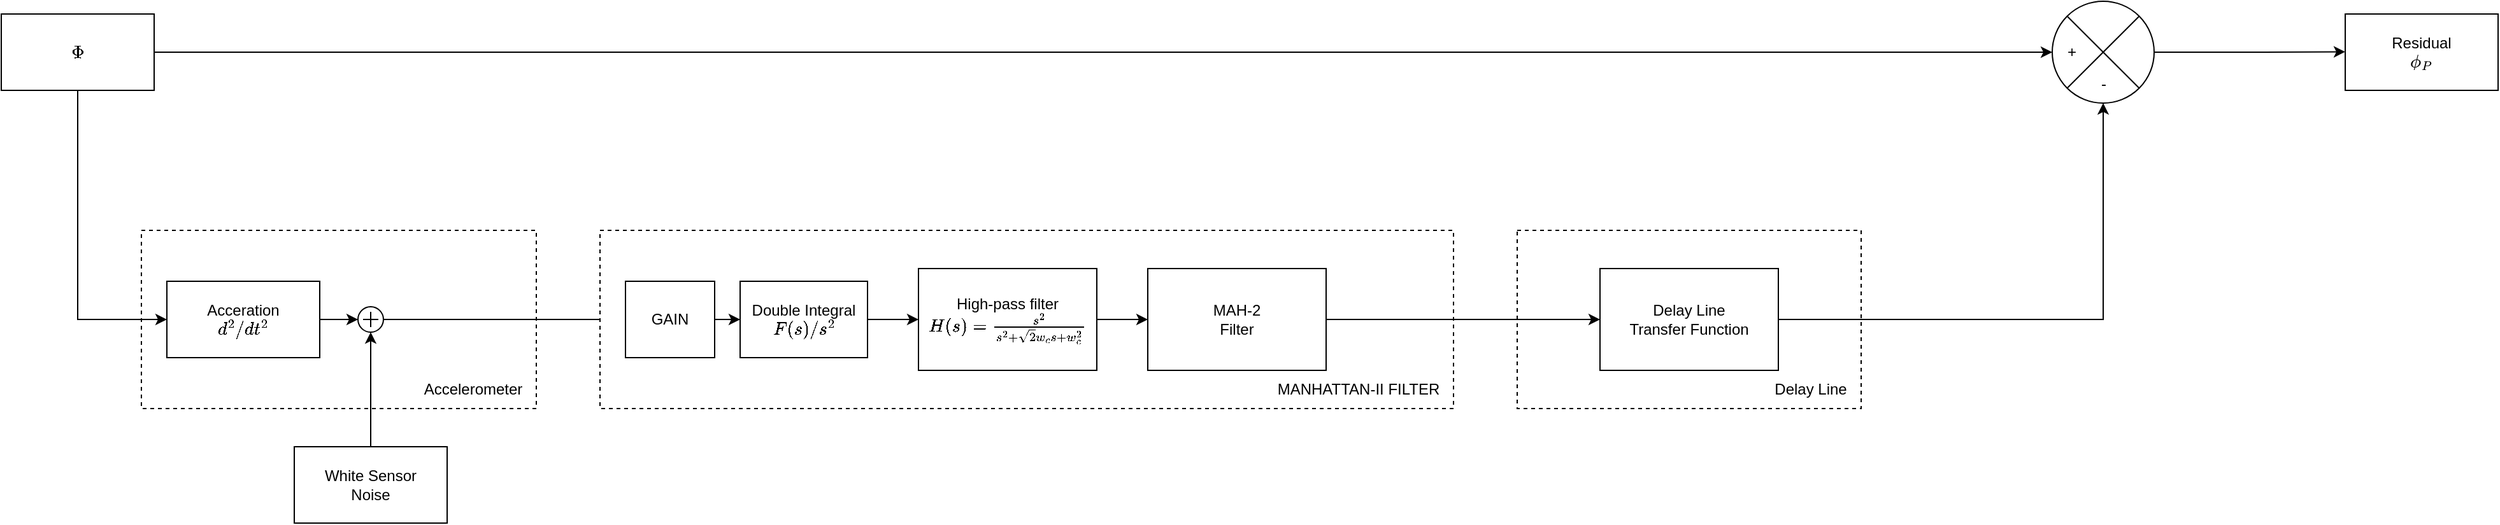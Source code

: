 <mxfile version="27.1.6">
  <diagram name="Page-1" id="bDS9Y6P-C2L98GLE8BEm">
    <mxGraphModel dx="2431" dy="1367" grid="1" gridSize="10" guides="1" tooltips="1" connect="1" arrows="1" fold="1" page="1" pageScale="1" pageWidth="850" pageHeight="1100" math="1" shadow="0">
      <root>
        <mxCell id="0" />
        <mxCell id="1" parent="0" />
        <mxCell id="JT1Ut7bAEaXKmV4Mu-lT-36" value="" style="rounded=0;whiteSpace=wrap;html=1;dashed=1;" vertex="1" parent="1">
          <mxGeometry x="1230" y="340" width="270" height="140" as="geometry" />
        </mxCell>
        <mxCell id="JT1Ut7bAEaXKmV4Mu-lT-1" value="" style="endArrow=classic;html=1;rounded=0;entryX=0;entryY=0.5;entryDx=0;entryDy=0;" edge="1" parent="1" target="JT1Ut7bAEaXKmV4Mu-lT-3">
          <mxGeometry width="50" height="50" relative="1" as="geometry">
            <mxPoint x="120" y="200" as="sourcePoint" />
            <mxPoint x="500" y="200" as="targetPoint" />
          </mxGeometry>
        </mxCell>
        <mxCell id="JT1Ut7bAEaXKmV4Mu-lT-2" value="\(\Phi\)" style="rounded=0;whiteSpace=wrap;html=1;" vertex="1" parent="1">
          <mxGeometry x="40" y="170" width="120" height="60" as="geometry" />
        </mxCell>
        <mxCell id="JT1Ut7bAEaXKmV4Mu-lT-42" style="edgeStyle=orthogonalEdgeStyle;rounded=0;orthogonalLoop=1;jettySize=auto;html=1;exitX=1;exitY=0.5;exitDx=0;exitDy=0;" edge="1" parent="1" source="JT1Ut7bAEaXKmV4Mu-lT-3">
          <mxGeometry relative="1" as="geometry">
            <mxPoint x="1880" y="199.706" as="targetPoint" />
          </mxGeometry>
        </mxCell>
        <mxCell id="JT1Ut7bAEaXKmV4Mu-lT-3" value="" style="shape=sumEllipse;perimeter=ellipsePerimeter;whiteSpace=wrap;html=1;backgroundOutline=1;" vertex="1" parent="1">
          <mxGeometry x="1650" y="160" width="80" height="80" as="geometry" />
        </mxCell>
        <mxCell id="JT1Ut7bAEaXKmV4Mu-lT-4" value="+" style="text;html=1;align=center;verticalAlign=middle;resizable=0;points=[];autosize=1;strokeColor=none;fillColor=none;" vertex="1" parent="1">
          <mxGeometry x="1650" y="185" width="30" height="30" as="geometry" />
        </mxCell>
        <mxCell id="JT1Ut7bAEaXKmV4Mu-lT-7" value="-" style="text;html=1;align=center;verticalAlign=middle;resizable=0;points=[];autosize=1;strokeColor=none;fillColor=none;" vertex="1" parent="1">
          <mxGeometry x="1675" y="210" width="30" height="30" as="geometry" />
        </mxCell>
        <mxCell id="JT1Ut7bAEaXKmV4Mu-lT-10" value="" style="group" vertex="1" connectable="0" parent="1">
          <mxGeometry x="150" y="340" width="310" height="140" as="geometry" />
        </mxCell>
        <mxCell id="JT1Ut7bAEaXKmV4Mu-lT-8" value="" style="rounded=0;whiteSpace=wrap;html=1;dashed=1;" vertex="1" parent="JT1Ut7bAEaXKmV4Mu-lT-10">
          <mxGeometry width="310" height="140" as="geometry" />
        </mxCell>
        <mxCell id="JT1Ut7bAEaXKmV4Mu-lT-9" value="Accelerometer" style="text;html=1;align=center;verticalAlign=middle;resizable=0;points=[];autosize=1;strokeColor=none;fillColor=none;" vertex="1" parent="JT1Ut7bAEaXKmV4Mu-lT-10">
          <mxGeometry x="210" y="110" width="100" height="30" as="geometry" />
        </mxCell>
        <mxCell id="JT1Ut7bAEaXKmV4Mu-lT-11" value="&lt;div&gt;Acceration&lt;/div&gt;&lt;div&gt;\(d^2/dt^2\)&lt;/div&gt;" style="rounded=0;whiteSpace=wrap;html=1;" vertex="1" parent="JT1Ut7bAEaXKmV4Mu-lT-10">
          <mxGeometry x="20" y="40" width="120" height="60" as="geometry" />
        </mxCell>
        <mxCell id="JT1Ut7bAEaXKmV4Mu-lT-13" value="" style="verticalLabelPosition=bottom;shadow=0;dashed=0;align=center;html=1;verticalAlign=top;shape=mxgraph.electrical.abstract.summation_point;" vertex="1" parent="JT1Ut7bAEaXKmV4Mu-lT-10">
          <mxGeometry x="170" y="60" width="20" height="20" as="geometry" />
        </mxCell>
        <mxCell id="JT1Ut7bAEaXKmV4Mu-lT-15" style="edgeStyle=orthogonalEdgeStyle;rounded=0;orthogonalLoop=1;jettySize=auto;html=1;exitX=1;exitY=0.5;exitDx=0;exitDy=0;entryX=0;entryY=0.5;entryDx=0;entryDy=0;entryPerimeter=0;" edge="1" parent="JT1Ut7bAEaXKmV4Mu-lT-10" source="JT1Ut7bAEaXKmV4Mu-lT-11" target="JT1Ut7bAEaXKmV4Mu-lT-13">
          <mxGeometry relative="1" as="geometry" />
        </mxCell>
        <mxCell id="JT1Ut7bAEaXKmV4Mu-lT-14" style="edgeStyle=orthogonalEdgeStyle;rounded=0;orthogonalLoop=1;jettySize=auto;html=1;exitX=0.5;exitY=1;exitDx=0;exitDy=0;entryX=0;entryY=0.5;entryDx=0;entryDy=0;" edge="1" parent="1" source="JT1Ut7bAEaXKmV4Mu-lT-2" target="JT1Ut7bAEaXKmV4Mu-lT-11">
          <mxGeometry relative="1" as="geometry" />
        </mxCell>
        <mxCell id="JT1Ut7bAEaXKmV4Mu-lT-16" value="" style="endArrow=classic;html=1;rounded=0;entryX=0.5;entryY=1;entryDx=0;entryDy=0;entryPerimeter=0;exitX=0.5;exitY=0;exitDx=0;exitDy=0;" edge="1" parent="1" source="JT1Ut7bAEaXKmV4Mu-lT-17" target="JT1Ut7bAEaXKmV4Mu-lT-13">
          <mxGeometry width="50" height="50" relative="1" as="geometry">
            <mxPoint x="330" y="520" as="sourcePoint" />
            <mxPoint x="350" y="520" as="targetPoint" />
          </mxGeometry>
        </mxCell>
        <mxCell id="JT1Ut7bAEaXKmV4Mu-lT-17" value="&lt;div&gt;White Sensor&lt;/div&gt;&lt;div&gt;Noise&lt;/div&gt;" style="rounded=0;whiteSpace=wrap;html=1;" vertex="1" parent="1">
          <mxGeometry x="270" y="510" width="120" height="60" as="geometry" />
        </mxCell>
        <mxCell id="JT1Ut7bAEaXKmV4Mu-lT-26" style="edgeStyle=orthogonalEdgeStyle;rounded=0;orthogonalLoop=1;jettySize=auto;html=1;exitX=1;exitY=0.5;exitDx=0;exitDy=0;exitPerimeter=0;" edge="1" parent="1" source="JT1Ut7bAEaXKmV4Mu-lT-13" target="JT1Ut7bAEaXKmV4Mu-lT-23">
          <mxGeometry relative="1" as="geometry" />
        </mxCell>
        <mxCell id="JT1Ut7bAEaXKmV4Mu-lT-21" value="" style="rounded=0;whiteSpace=wrap;html=1;dashed=1;" vertex="1" parent="1">
          <mxGeometry x="510" y="340" width="670" height="140" as="geometry" />
        </mxCell>
        <mxCell id="JT1Ut7bAEaXKmV4Mu-lT-22" value="MANHATTAN-II FILTER" style="text;html=1;align=center;verticalAlign=middle;resizable=0;points=[];autosize=1;strokeColor=none;fillColor=none;" vertex="1" parent="1">
          <mxGeometry x="1030" y="450" width="150" height="30" as="geometry" />
        </mxCell>
        <mxCell id="JT1Ut7bAEaXKmV4Mu-lT-28" style="edgeStyle=orthogonalEdgeStyle;rounded=0;orthogonalLoop=1;jettySize=auto;html=1;exitX=1;exitY=0.5;exitDx=0;exitDy=0;entryX=0;entryY=0.5;entryDx=0;entryDy=0;" edge="1" parent="1" source="JT1Ut7bAEaXKmV4Mu-lT-23" target="JT1Ut7bAEaXKmV4Mu-lT-27">
          <mxGeometry relative="1" as="geometry" />
        </mxCell>
        <mxCell id="JT1Ut7bAEaXKmV4Mu-lT-23" value="GAIN" style="rounded=0;whiteSpace=wrap;html=1;" vertex="1" parent="1">
          <mxGeometry x="530" y="380" width="70" height="60" as="geometry" />
        </mxCell>
        <mxCell id="JT1Ut7bAEaXKmV4Mu-lT-31" style="edgeStyle=orthogonalEdgeStyle;rounded=0;orthogonalLoop=1;jettySize=auto;html=1;exitX=1;exitY=0.5;exitDx=0;exitDy=0;entryX=0;entryY=0.5;entryDx=0;entryDy=0;" edge="1" parent="1" source="JT1Ut7bAEaXKmV4Mu-lT-27" target="JT1Ut7bAEaXKmV4Mu-lT-30">
          <mxGeometry relative="1" as="geometry" />
        </mxCell>
        <mxCell id="JT1Ut7bAEaXKmV4Mu-lT-27" value="&lt;div&gt;Double Integral&lt;/div&gt;&lt;div&gt;\(F(s)/s^2\)&lt;/div&gt;" style="rounded=0;whiteSpace=wrap;html=1;" vertex="1" parent="1">
          <mxGeometry x="620" y="380" width="100" height="60" as="geometry" />
        </mxCell>
        <mxCell id="JT1Ut7bAEaXKmV4Mu-lT-34" style="edgeStyle=orthogonalEdgeStyle;rounded=0;orthogonalLoop=1;jettySize=auto;html=1;exitX=1;exitY=0.5;exitDx=0;exitDy=0;entryX=0;entryY=0.5;entryDx=0;entryDy=0;" edge="1" parent="1" source="JT1Ut7bAEaXKmV4Mu-lT-30" target="JT1Ut7bAEaXKmV4Mu-lT-33">
          <mxGeometry relative="1" as="geometry" />
        </mxCell>
        <mxCell id="JT1Ut7bAEaXKmV4Mu-lT-30" value="&lt;div&gt;High-pass filter&lt;/div&gt;&lt;div&gt;\(H(s) = \frac{s^2}{s^2+\sqrt{2}w_cs+w_c^2}\)&lt;/div&gt;" style="rounded=0;whiteSpace=wrap;html=1;" vertex="1" parent="1">
          <mxGeometry x="760" y="370" width="140" height="80" as="geometry" />
        </mxCell>
        <mxCell id="JT1Ut7bAEaXKmV4Mu-lT-39" style="edgeStyle=orthogonalEdgeStyle;rounded=0;orthogonalLoop=1;jettySize=auto;html=1;exitX=1;exitY=0.5;exitDx=0;exitDy=0;entryX=0;entryY=0.5;entryDx=0;entryDy=0;" edge="1" parent="1" source="JT1Ut7bAEaXKmV4Mu-lT-33" target="JT1Ut7bAEaXKmV4Mu-lT-38">
          <mxGeometry relative="1" as="geometry" />
        </mxCell>
        <mxCell id="JT1Ut7bAEaXKmV4Mu-lT-33" value="&lt;div&gt;MAH-2&lt;/div&gt;&lt;div&gt;Filter&lt;/div&gt;" style="rounded=0;whiteSpace=wrap;html=1;" vertex="1" parent="1">
          <mxGeometry x="940" y="370" width="140" height="80" as="geometry" />
        </mxCell>
        <mxCell id="JT1Ut7bAEaXKmV4Mu-lT-37" value="Delay Line" style="text;html=1;align=center;verticalAlign=middle;resizable=0;points=[];autosize=1;strokeColor=none;fillColor=none;" vertex="1" parent="1">
          <mxGeometry x="1420" y="450" width="80" height="30" as="geometry" />
        </mxCell>
        <mxCell id="JT1Ut7bAEaXKmV4Mu-lT-41" style="edgeStyle=orthogonalEdgeStyle;rounded=0;orthogonalLoop=1;jettySize=auto;html=1;exitX=1;exitY=0.5;exitDx=0;exitDy=0;" edge="1" parent="1" source="JT1Ut7bAEaXKmV4Mu-lT-38" target="JT1Ut7bAEaXKmV4Mu-lT-7">
          <mxGeometry relative="1" as="geometry" />
        </mxCell>
        <mxCell id="JT1Ut7bAEaXKmV4Mu-lT-38" value="&lt;div&gt;Delay Line&lt;/div&gt;&lt;div&gt;Transfer Function&lt;/div&gt;" style="rounded=0;whiteSpace=wrap;html=1;" vertex="1" parent="1">
          <mxGeometry x="1295" y="370" width="140" height="80" as="geometry" />
        </mxCell>
        <mxCell id="JT1Ut7bAEaXKmV4Mu-lT-43" value="&lt;div&gt;Residual&lt;/div&gt;&lt;div&gt;&lt;svg xmlns:xlink=&quot;http://www.w3.org/1999/xlink&quot; viewBox=&quot;0 -694 1210 899&quot; role=&quot;img&quot; height=&quot;2.034ex&quot; width=&quot;2.738ex&quot; xmlns=&quot;http://www.w3.org/2000/svg&quot; style=&quot;vertical-align: -0.464ex;&quot;&gt;&lt;defs&gt;&lt;path d=&quot;M409 688Q413 694 421 694H429H442Q448 688 448 686Q448 679 418 563Q411 535 404 504T392 458L388 442Q388 441 397 441T429 435T477 418Q521 397 550 357T579 260T548 151T471 65T374 11T279 -10H275L251 -105Q245 -128 238 -160Q230 -192 227 -198T215 -205H209Q189 -205 189 -198Q189 -193 211 -103L234 -11Q234 -10 226 -10Q221 -10 206 -8T161 6T107 36T62 89T43 171Q43 231 76 284T157 370T254 422T342 441Q347 441 348 445L378 567Q409 686 409 688ZM122 150Q122 116 134 91T167 53T203 35T237 27H244L337 404Q333 404 326 403T297 395T255 379T211 350T170 304Q152 276 137 237Q122 191 122 150ZM500 282Q500 320 484 347T444 385T405 400T381 404H378L332 217L284 29Q284 27 285 27Q293 27 317 33T357 47Q400 66 431 100T475 170T494 234T500 282Z&quot; id=&quot;MJX-2-TEX-I-1D719&quot;&gt;&lt;/path&gt;&lt;path d=&quot;M287 628Q287 635 230 637Q206 637 199 638T192 648Q192 649 194 659Q200 679 203 681T397 683Q587 682 600 680Q664 669 707 631T751 530Q751 453 685 389Q616 321 507 303Q500 302 402 301H307L277 182Q247 66 247 59Q247 55 248 54T255 50T272 48T305 46H336Q342 37 342 35Q342 19 335 5Q330 0 319 0Q316 0 282 1T182 2Q120 2 87 2T51 1Q33 1 33 11Q33 13 36 25Q40 41 44 43T67 46Q94 46 127 49Q141 52 146 61Q149 65 218 339T287 628ZM645 554Q645 567 643 575T634 597T609 619T560 635Q553 636 480 637Q463 637 445 637T416 636T404 636Q391 635 386 627Q384 621 367 550T332 412T314 344Q314 342 395 342H407H430Q542 342 590 392Q617 419 631 471T645 554Z&quot; id=&quot;MJX-2-TEX-I-1D443&quot;&gt;&lt;/path&gt;&lt;/defs&gt;&lt;g transform=&quot;scale(1,-1)&quot; stroke-width=&quot;0&quot; fill=&quot;currentColor&quot; stroke=&quot;currentColor&quot;&gt;&lt;g data-mml-node=&quot;math&quot;&gt;&lt;g data-mml-node=&quot;msub&quot;&gt;&lt;g data-mml-node=&quot;mi&quot;&gt;&lt;use xlink:href=&quot;#MJX-2-TEX-I-1D719&quot; data-c=&quot;1D719&quot;&gt;&lt;/use&gt;&lt;/g&gt;&lt;g transform=&quot;translate(629,-150) scale(0.707)&quot; data-mml-node=&quot;mi&quot;&gt;&lt;use xlink:href=&quot;#MJX-2-TEX-I-1D443&quot; data-c=&quot;1D443&quot;&gt;&lt;/use&gt;&lt;/g&gt;&lt;/g&gt;&lt;/g&gt;&lt;/g&gt;&lt;/svg&gt;&lt;/div&gt;" style="rounded=0;whiteSpace=wrap;html=1;" vertex="1" parent="1">
          <mxGeometry x="1880" y="170" width="120" height="60" as="geometry" />
        </mxCell>
      </root>
    </mxGraphModel>
  </diagram>
</mxfile>
